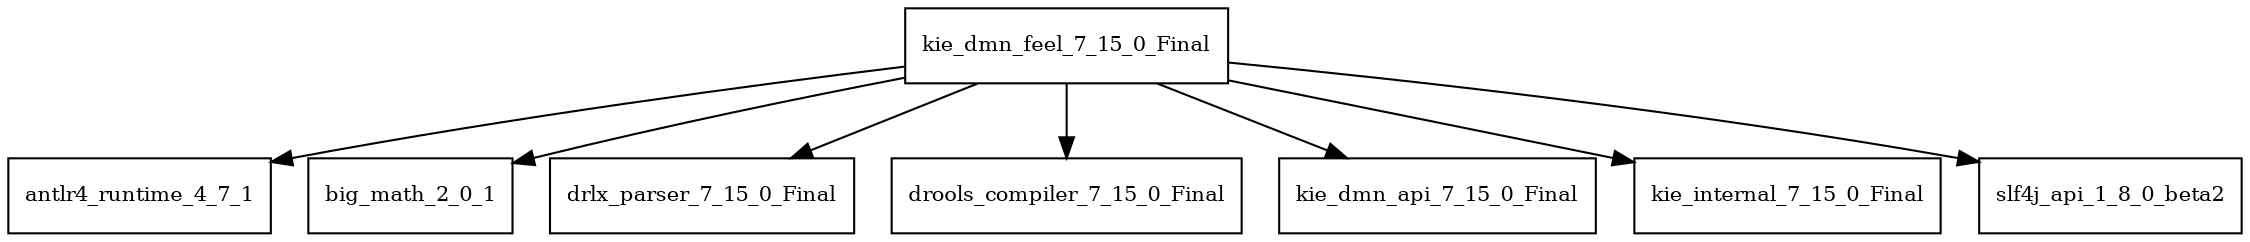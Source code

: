digraph kie_dmn_feel_7_15_0_Final_dependencies {
  node [shape = box, fontsize=10.0];
  kie_dmn_feel_7_15_0_Final -> antlr4_runtime_4_7_1;
  kie_dmn_feel_7_15_0_Final -> big_math_2_0_1;
  kie_dmn_feel_7_15_0_Final -> drlx_parser_7_15_0_Final;
  kie_dmn_feel_7_15_0_Final -> drools_compiler_7_15_0_Final;
  kie_dmn_feel_7_15_0_Final -> kie_dmn_api_7_15_0_Final;
  kie_dmn_feel_7_15_0_Final -> kie_internal_7_15_0_Final;
  kie_dmn_feel_7_15_0_Final -> slf4j_api_1_8_0_beta2;
}
